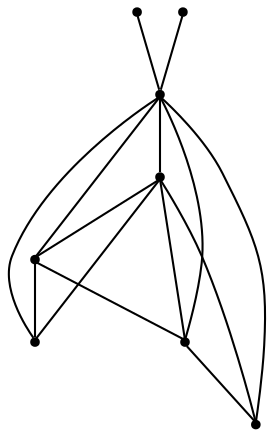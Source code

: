 graph {
  node [shape=point,comment="{\"directed\":false,\"doi\":\"10.1007/978-3-662-45803-7_17\",\"figure\":\"3 (2)\"}"]

  v0 [pos="1156.3920922743378,747.0597774258307"]
  v1 [pos="850.5382178974234,747.0597774258307"]
  v2 [pos="1118.1603361064192,699.280596125671"]
  v3 [pos="1003.4651153207822,833.0631688838719"]
  v4 [pos="888.7699104411844,804.3982554570368"]
  v5 [pos="1118.1603361064192,804.3982554570368"]
  v6 [pos="1003.4651153207822,670.615682698836"]
  v7 [pos="888.7699104411844,699.280596125671"]

  v0 -- v6 [id="-3",pos="1156.3920922743378,747.0597774258307 1142.0524796846798,745.467451866383 1142.0524796846798,745.467451866383 1142.0524796846798,745.467451866383 1127.7171935377235,743.8789430029072 1099.0422948011092,740.689966295244 1073.5531848726828,727.9498351412741 1048.068083266171,715.2099584337024 1025.764507649303,692.9107849950842 1014.6148194380621,681.7632338469601 1003.4651312268214,670.615682698836 1014.6148194380621,681.7632338469601 1014.6148194380621,681.7632338469601 1003.4651153207822,670.615682698836 1003.4651153207822,670.615682698836 1003.4651153207822,670.615682698836"]
  v1 -- v6 [id="-4",pos="850.5382178974234,747.0597774258307 864.873519950419,745.467451866383 864.873519950419,745.467451866383 864.873519950419,745.467451866383 879.2130052917621,743.8789430029072 907.8837048339894,740.689966295244 933.3729420107306,727.9498351412741 958.857979993085,715.2099584337024 981.1615556099532,692.9107849950842 992.3112438211939,681.7632338469601 1003.4651312268214,670.615682698836 992.3112438211939,681.7632338469601 992.3112438211939,681.7632338469601 1003.4651153207822,670.615682698836 1003.4651153207822,670.615682698836 1003.4651153207822,670.615682698836"]
  v7 -- v2 [id="-5",pos="888.7699104411844,699.280596125671 1118.1603361064192,699.280596125671 1118.1603361064192,699.280596125671 1118.1603361064192,699.280596125671"]
  v6 -- v2 [id="-6",pos="1003.4651153207822,670.615682698836 1118.1603361064192,699.280596125671 1118.1603361064192,699.280596125671 1118.1603361064192,699.280596125671"]
  v6 -- v5 [id="-7",pos="1003.4651153207822,670.615682698836 1118.1603361064192,804.3982554570368 1118.1603361064192,804.3982554570368 1118.1603361064192,804.3982554570368"]
  v6 -- v4 [id="-8",pos="1003.4651153207822,670.615682698836 888.7699104411844,804.3982554570368 888.7699104411844,804.3982554570368 888.7699104411844,804.3982554570368"]
  v2 -- v5 [id="-9",pos="1118.1603361064192,699.280596125671 1118.1603361064192,804.3982554570368 1118.1603361064192,804.3982554570368 1118.1603361064192,804.3982554570368"]
  v2 -- v4 [id="-10",pos="1118.1603361064192,699.280596125671 888.7699104411844,804.3982554570368 888.7699104411844,804.3982554570368 888.7699104411844,804.3982554570368"]
  v2 -- v3 [id="-11",pos="1118.1603361064192,699.280596125671 1003.4651153207822,833.0631688838719 1003.4651153207822,833.0631688838719 1003.4651153207822,833.0631688838719"]
  v4 -- v3 [id="-12",pos="888.7699104411844,804.3982554570368 1003.4651153207822,833.0631688838719 1003.4651153207822,833.0631688838719 1003.4651153207822,833.0631688838719"]
  v4 -- v7 [id="-13",pos="888.7699104411844,804.3982554570368 888.7699104411844,699.280596125671 888.7699104411844,699.280596125671 888.7699104411844,699.280596125671"]
  v7 -- v6 [id="-14",pos="888.7699104411844,699.280596125671 1003.4651153207822,670.615682698836 1003.4651153207822,670.615682698836 1003.4651153207822,670.615682698836"]
  v3 -- v6 [id="-15",pos="1003.4651153207822,833.0631688838719 1003.4651153207822,670.615682698836 1003.4651153207822,670.615682698836 1003.4651153207822,670.615682698836"]
  v3 -- v5 [id="-16",pos="1003.4651153207822,833.0631688838719 1118.1603361064192,804.3982554570368 1118.1603361064192,804.3982554570368 1118.1603361064192,804.3982554570368"]
}